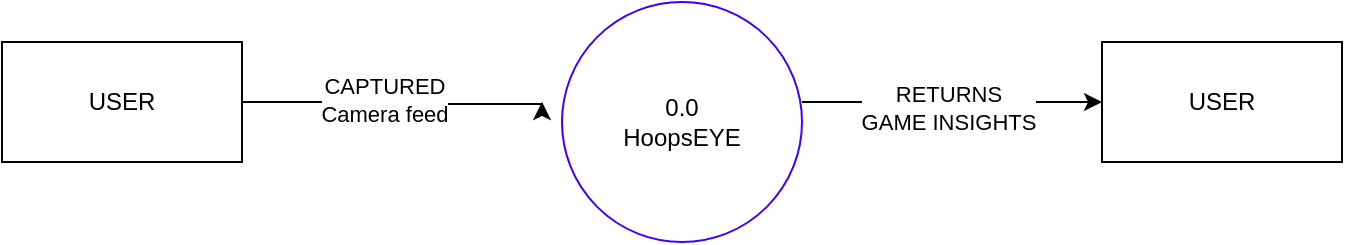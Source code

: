 <mxfile version="24.1.0" type="device">
  <diagram name="Page-1" id="ptGT10x4MBkrm0GtYfOt">
    <mxGraphModel dx="746" dy="574" grid="1" gridSize="10" guides="1" tooltips="1" connect="1" arrows="1" fold="1" page="1" pageScale="1" pageWidth="850" pageHeight="1100" math="0" shadow="0">
      <root>
        <mxCell id="0" />
        <mxCell id="1" parent="0" />
        <mxCell id="DPLYXIbTDX89WcI7YAck-5" style="edgeStyle=orthogonalEdgeStyle;rounded=0;orthogonalLoop=1;jettySize=auto;html=1;exitX=1;exitY=0.5;exitDx=0;exitDy=0;" parent="1" source="DPLYXIbTDX89WcI7YAck-1" edge="1">
          <mxGeometry relative="1" as="geometry">
            <mxPoint x="370" y="290" as="targetPoint" />
            <Array as="points">
              <mxPoint x="295" y="290" />
              <mxPoint x="295" y="291" />
            </Array>
          </mxGeometry>
        </mxCell>
        <mxCell id="DPLYXIbTDX89WcI7YAck-11" value="CAPTURED&lt;div&gt;Camera feed&lt;/div&gt;" style="edgeLabel;html=1;align=center;verticalAlign=middle;resizable=0;points=[];" parent="DPLYXIbTDX89WcI7YAck-5" vertex="1" connectable="0">
          <mxGeometry x="-0.075" y="1" relative="1" as="geometry">
            <mxPoint as="offset" />
          </mxGeometry>
        </mxCell>
        <mxCell id="DPLYXIbTDX89WcI7YAck-1" value="USER" style="rounded=0;whiteSpace=wrap;html=1;" parent="1" vertex="1">
          <mxGeometry x="100" y="260" width="120" height="60" as="geometry" />
        </mxCell>
        <mxCell id="DPLYXIbTDX89WcI7YAck-2" value="USER" style="rounded=0;whiteSpace=wrap;html=1;" parent="1" vertex="1">
          <mxGeometry x="650" y="260" width="120" height="60" as="geometry" />
        </mxCell>
        <mxCell id="DPLYXIbTDX89WcI7YAck-3" value="0.0&lt;div&gt;HoopsEYE&lt;/div&gt;" style="ellipse;whiteSpace=wrap;html=1;aspect=fixed;strokeColor=#3C00FF;" parent="1" vertex="1">
          <mxGeometry x="380" y="240" width="120" height="120" as="geometry" />
        </mxCell>
        <mxCell id="DPLYXIbTDX89WcI7YAck-4" value="" style="endArrow=classic;html=1;rounded=0;entryX=0;entryY=0.5;entryDx=0;entryDy=0;exitX=1;exitY=0.417;exitDx=0;exitDy=0;exitPerimeter=0;" parent="1" source="DPLYXIbTDX89WcI7YAck-3" target="DPLYXIbTDX89WcI7YAck-2" edge="1">
          <mxGeometry width="50" height="50" relative="1" as="geometry">
            <mxPoint x="400" y="330" as="sourcePoint" />
            <mxPoint x="450" y="280" as="targetPoint" />
            <Array as="points" />
          </mxGeometry>
        </mxCell>
        <mxCell id="DPLYXIbTDX89WcI7YAck-7" value="RETURNS&lt;div&gt;GAME INSIGHTS&lt;/div&gt;" style="edgeLabel;html=1;align=center;verticalAlign=middle;resizable=0;points=[];" parent="DPLYXIbTDX89WcI7YAck-4" vertex="1" connectable="0">
          <mxGeometry x="-0.029" y="-3" relative="1" as="geometry">
            <mxPoint as="offset" />
          </mxGeometry>
        </mxCell>
      </root>
    </mxGraphModel>
  </diagram>
</mxfile>
